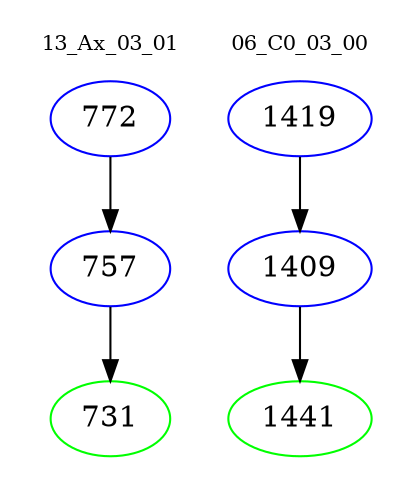 digraph{
subgraph cluster_0 {
color = white
label = "13_Ax_03_01";
fontsize=10;
T0_772 [label="772", color="blue"]
T0_772 -> T0_757 [color="black"]
T0_757 [label="757", color="blue"]
T0_757 -> T0_731 [color="black"]
T0_731 [label="731", color="green"]
}
subgraph cluster_1 {
color = white
label = "06_C0_03_00";
fontsize=10;
T1_1419 [label="1419", color="blue"]
T1_1419 -> T1_1409 [color="black"]
T1_1409 [label="1409", color="blue"]
T1_1409 -> T1_1441 [color="black"]
T1_1441 [label="1441", color="green"]
}
}
